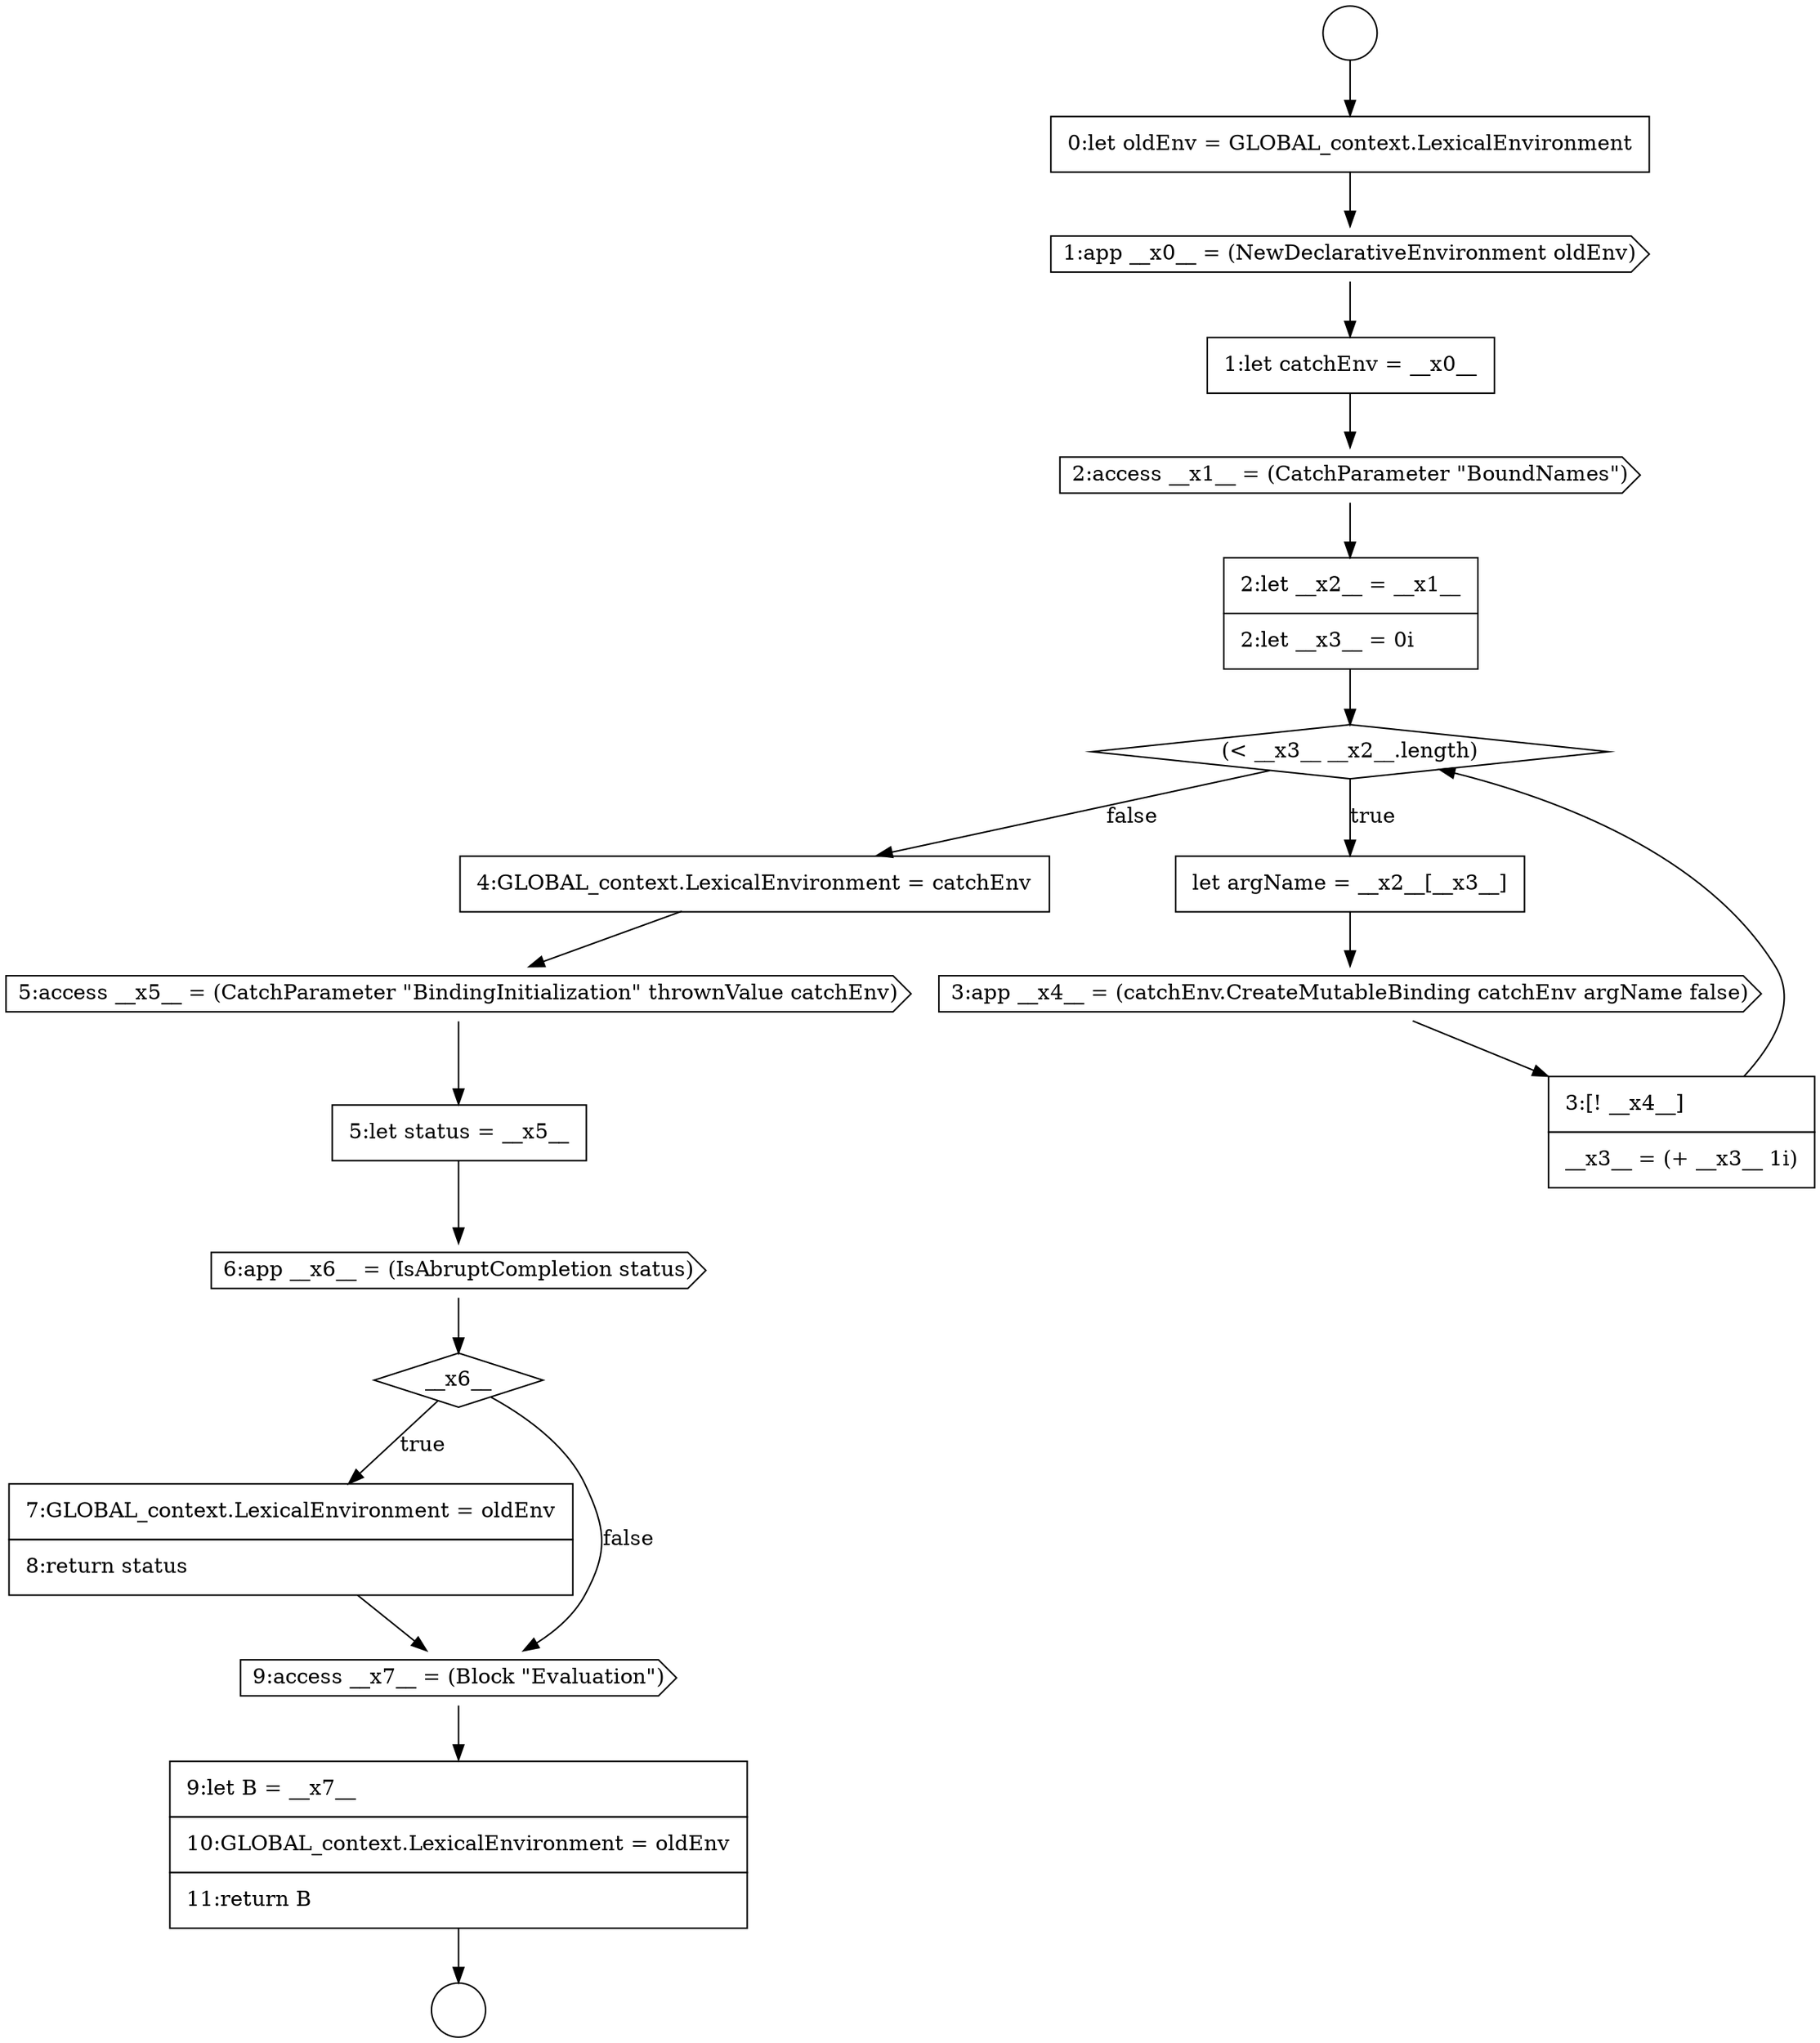 digraph {
  node8618 [shape=diamond, label=<<font color="black">(&lt; __x3__ __x2__.length)</font>> color="black" fillcolor="white" style=filled]
  node8622 [shape=none, margin=0, label=<<font color="black">
    <table border="0" cellborder="1" cellspacing="0" cellpadding="10">
      <tr><td align="left">4:GLOBAL_context.LexicalEnvironment = catchEnv</td></tr>
    </table>
  </font>> color="black" fillcolor="white" style=filled]
  node8615 [shape=none, margin=0, label=<<font color="black">
    <table border="0" cellborder="1" cellspacing="0" cellpadding="10">
      <tr><td align="left">1:let catchEnv = __x0__</td></tr>
    </table>
  </font>> color="black" fillcolor="white" style=filled]
  node8627 [shape=none, margin=0, label=<<font color="black">
    <table border="0" cellborder="1" cellspacing="0" cellpadding="10">
      <tr><td align="left">7:GLOBAL_context.LexicalEnvironment = oldEnv</td></tr>
      <tr><td align="left">8:return status</td></tr>
    </table>
  </font>> color="black" fillcolor="white" style=filled]
  node8613 [shape=none, margin=0, label=<<font color="black">
    <table border="0" cellborder="1" cellspacing="0" cellpadding="10">
      <tr><td align="left">0:let oldEnv = GLOBAL_context.LexicalEnvironment</td></tr>
    </table>
  </font>> color="black" fillcolor="white" style=filled]
  node8623 [shape=cds, label=<<font color="black">5:access __x5__ = (CatchParameter &quot;BindingInitialization&quot; thrownValue catchEnv)</font>> color="black" fillcolor="white" style=filled]
  node8619 [shape=none, margin=0, label=<<font color="black">
    <table border="0" cellborder="1" cellspacing="0" cellpadding="10">
      <tr><td align="left">let argName = __x2__[__x3__]</td></tr>
    </table>
  </font>> color="black" fillcolor="white" style=filled]
  node8620 [shape=cds, label=<<font color="black">3:app __x4__ = (catchEnv.CreateMutableBinding catchEnv argName false)</font>> color="black" fillcolor="white" style=filled]
  node8617 [shape=none, margin=0, label=<<font color="black">
    <table border="0" cellborder="1" cellspacing="0" cellpadding="10">
      <tr><td align="left">2:let __x2__ = __x1__</td></tr>
      <tr><td align="left">2:let __x3__ = 0i</td></tr>
    </table>
  </font>> color="black" fillcolor="white" style=filled]
  node8621 [shape=none, margin=0, label=<<font color="black">
    <table border="0" cellborder="1" cellspacing="0" cellpadding="10">
      <tr><td align="left">3:[! __x4__]</td></tr>
      <tr><td align="left">__x3__ = (+ __x3__ 1i)</td></tr>
    </table>
  </font>> color="black" fillcolor="white" style=filled]
  node8616 [shape=cds, label=<<font color="black">2:access __x1__ = (CatchParameter &quot;BoundNames&quot;)</font>> color="black" fillcolor="white" style=filled]
  node8614 [shape=cds, label=<<font color="black">1:app __x0__ = (NewDeclarativeEnvironment oldEnv)</font>> color="black" fillcolor="white" style=filled]
  node8626 [shape=diamond, label=<<font color="black">__x6__</font>> color="black" fillcolor="white" style=filled]
  node8629 [shape=none, margin=0, label=<<font color="black">
    <table border="0" cellborder="1" cellspacing="0" cellpadding="10">
      <tr><td align="left">9:let B = __x7__</td></tr>
      <tr><td align="left">10:GLOBAL_context.LexicalEnvironment = oldEnv</td></tr>
      <tr><td align="left">11:return B</td></tr>
    </table>
  </font>> color="black" fillcolor="white" style=filled]
  node8624 [shape=none, margin=0, label=<<font color="black">
    <table border="0" cellborder="1" cellspacing="0" cellpadding="10">
      <tr><td align="left">5:let status = __x5__</td></tr>
    </table>
  </font>> color="black" fillcolor="white" style=filled]
  node8612 [shape=circle label=" " color="black" fillcolor="white" style=filled]
  node8625 [shape=cds, label=<<font color="black">6:app __x6__ = (IsAbruptCompletion status)</font>> color="black" fillcolor="white" style=filled]
  node8611 [shape=circle label=" " color="black" fillcolor="white" style=filled]
  node8628 [shape=cds, label=<<font color="black">9:access __x7__ = (Block &quot;Evaluation&quot;)</font>> color="black" fillcolor="white" style=filled]
  node8627 -> node8628 [ color="black"]
  node8613 -> node8614 [ color="black"]
  node8620 -> node8621 [ color="black"]
  node8624 -> node8625 [ color="black"]
  node8619 -> node8620 [ color="black"]
  node8615 -> node8616 [ color="black"]
  node8614 -> node8615 [ color="black"]
  node8611 -> node8613 [ color="black"]
  node8618 -> node8619 [label=<<font color="black">true</font>> color="black"]
  node8618 -> node8622 [label=<<font color="black">false</font>> color="black"]
  node8626 -> node8627 [label=<<font color="black">true</font>> color="black"]
  node8626 -> node8628 [label=<<font color="black">false</font>> color="black"]
  node8621 -> node8618 [ color="black"]
  node8629 -> node8612 [ color="black"]
  node8625 -> node8626 [ color="black"]
  node8622 -> node8623 [ color="black"]
  node8623 -> node8624 [ color="black"]
  node8616 -> node8617 [ color="black"]
  node8628 -> node8629 [ color="black"]
  node8617 -> node8618 [ color="black"]
}
